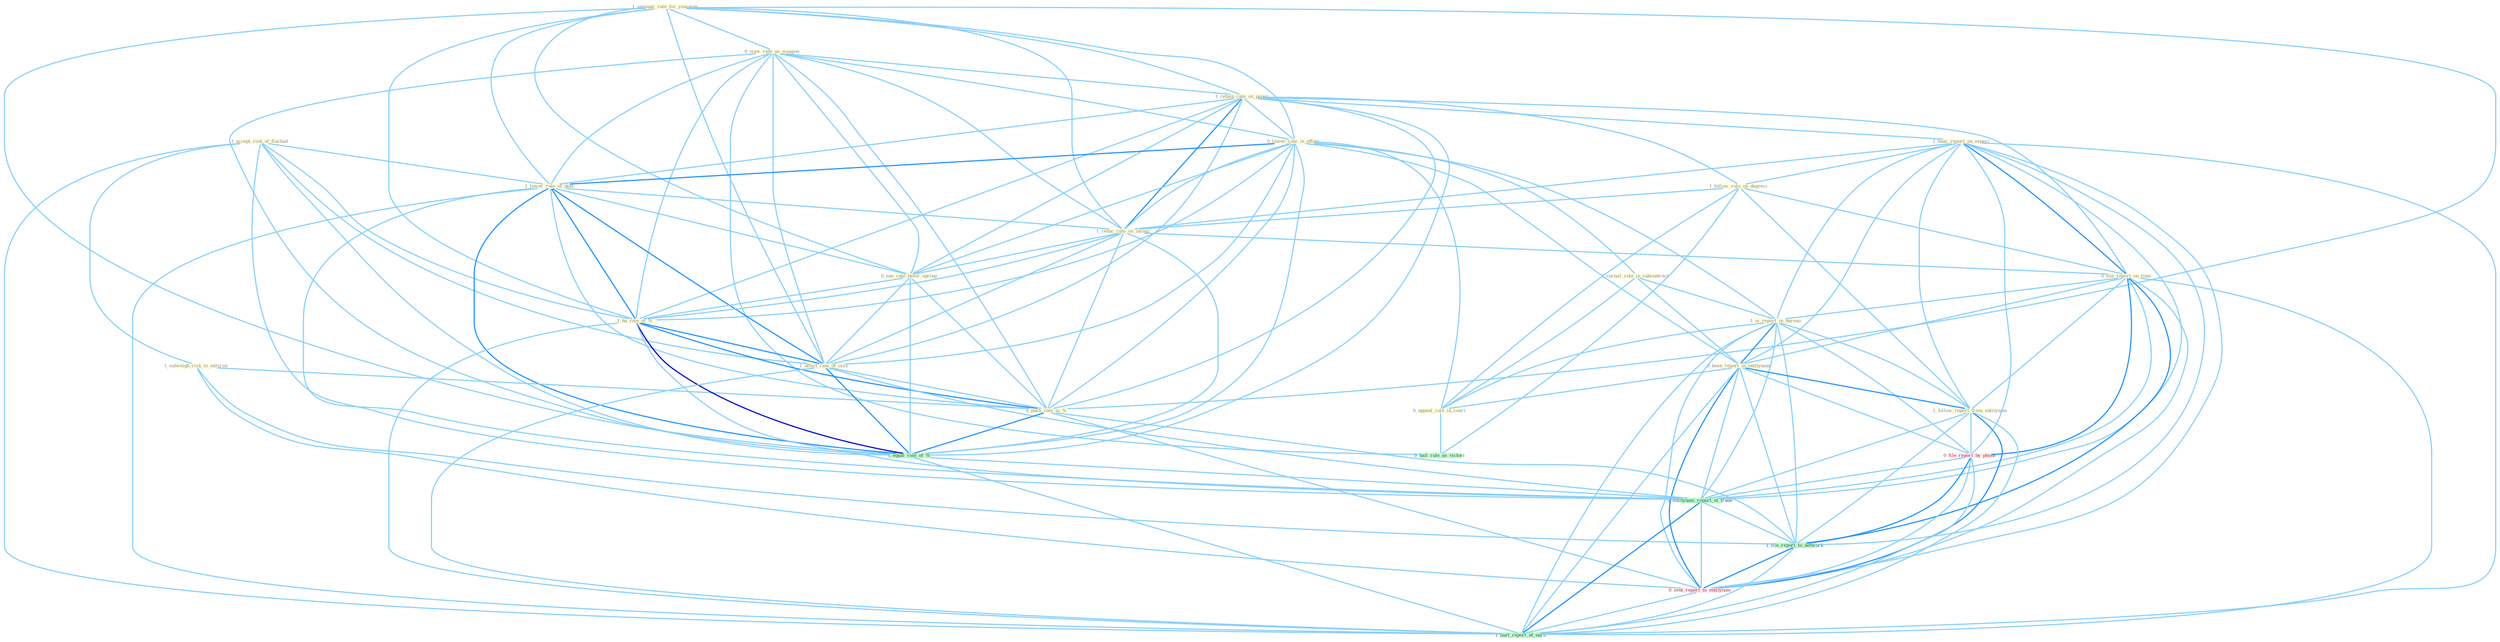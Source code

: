 Graph G{ 
    node
    [shape=polygon,style=filled,width=.5,height=.06,color="#BDFCC9",fixedsize=true,fontsize=4,
    fontcolor="#2f4f4f"];
    {node
    [color="#ffffe0", fontcolor="#8b7d6b"] "1_announc_rate_for_yearnum " "0_view_rate_as_weapon " "1_retain_rate_on_paper " "1_accept_risk_of_fluctuat " "0_lower_rate_in_effort " "1_curtail_role_in_subcontract " "1_lower_rate_of_debt " "1_hear_report_on_experi " "1_follow_rule_on_depreci " "1_reduc_rate_on_incom " "0_eas_rate_befor_spring " "1_outweigh_risk_to_environ " "0_file_report_on_time " "1_is_report_in_bureau " "0_been_report_in_entitynam " "1_ha_rate_of_% " "0_appeal_rule_in_court " "1_affect_rate_of_issu " "1_follow_report_from_entitynam " "0_push_rate_to_% "}
{node [color="#fff0f5", fontcolor="#b22222"] "0_file_report_by_phone " "0_sent_report_to_entitynam "}
edge [color="#B0E2FF"];

	"1_announc_rate_for_yearnum " -- "0_view_rate_as_weapon " [w="1", color="#87cefa" ];
	"1_announc_rate_for_yearnum " -- "1_retain_rate_on_paper " [w="1", color="#87cefa" ];
	"1_announc_rate_for_yearnum " -- "0_lower_rate_in_effort " [w="1", color="#87cefa" ];
	"1_announc_rate_for_yearnum " -- "1_lower_rate_of_debt " [w="1", color="#87cefa" ];
	"1_announc_rate_for_yearnum " -- "1_reduc_rate_on_incom " [w="1", color="#87cefa" ];
	"1_announc_rate_for_yearnum " -- "0_eas_rate_befor_spring " [w="1", color="#87cefa" ];
	"1_announc_rate_for_yearnum " -- "1_ha_rate_of_% " [w="1", color="#87cefa" ];
	"1_announc_rate_for_yearnum " -- "1_affect_rate_of_issu " [w="1", color="#87cefa" ];
	"1_announc_rate_for_yearnum " -- "0_push_rate_to_% " [w="1", color="#87cefa" ];
	"1_announc_rate_for_yearnum " -- "1_equal_rate_of_% " [w="1", color="#87cefa" ];
	"0_view_rate_as_weapon " -- "1_retain_rate_on_paper " [w="1", color="#87cefa" ];
	"0_view_rate_as_weapon " -- "0_lower_rate_in_effort " [w="1", color="#87cefa" ];
	"0_view_rate_as_weapon " -- "1_lower_rate_of_debt " [w="1", color="#87cefa" ];
	"0_view_rate_as_weapon " -- "1_reduc_rate_on_incom " [w="1", color="#87cefa" ];
	"0_view_rate_as_weapon " -- "0_eas_rate_befor_spring " [w="1", color="#87cefa" ];
	"0_view_rate_as_weapon " -- "1_ha_rate_of_% " [w="1", color="#87cefa" ];
	"0_view_rate_as_weapon " -- "1_affect_rate_of_issu " [w="1", color="#87cefa" ];
	"0_view_rate_as_weapon " -- "0_push_rate_to_% " [w="1", color="#87cefa" ];
	"0_view_rate_as_weapon " -- "1_equal_rate_of_% " [w="1", color="#87cefa" ];
	"0_view_rate_as_weapon " -- "0_hail_rule_as_victori " [w="1", color="#87cefa" ];
	"1_retain_rate_on_paper " -- "0_lower_rate_in_effort " [w="1", color="#87cefa" ];
	"1_retain_rate_on_paper " -- "1_lower_rate_of_debt " [w="1", color="#87cefa" ];
	"1_retain_rate_on_paper " -- "1_hear_report_on_experi " [w="1", color="#87cefa" ];
	"1_retain_rate_on_paper " -- "1_follow_rule_on_depreci " [w="1", color="#87cefa" ];
	"1_retain_rate_on_paper " -- "1_reduc_rate_on_incom " [w="2", color="#1e90ff" , len=0.8];
	"1_retain_rate_on_paper " -- "0_eas_rate_befor_spring " [w="1", color="#87cefa" ];
	"1_retain_rate_on_paper " -- "0_file_report_on_time " [w="1", color="#87cefa" ];
	"1_retain_rate_on_paper " -- "1_ha_rate_of_% " [w="1", color="#87cefa" ];
	"1_retain_rate_on_paper " -- "1_affect_rate_of_issu " [w="1", color="#87cefa" ];
	"1_retain_rate_on_paper " -- "0_push_rate_to_% " [w="1", color="#87cefa" ];
	"1_retain_rate_on_paper " -- "1_equal_rate_of_% " [w="1", color="#87cefa" ];
	"1_accept_risk_of_fluctuat " -- "1_lower_rate_of_debt " [w="1", color="#87cefa" ];
	"1_accept_risk_of_fluctuat " -- "1_outweigh_risk_to_environ " [w="1", color="#87cefa" ];
	"1_accept_risk_of_fluctuat " -- "1_ha_rate_of_% " [w="1", color="#87cefa" ];
	"1_accept_risk_of_fluctuat " -- "1_affect_rate_of_issu " [w="1", color="#87cefa" ];
	"1_accept_risk_of_fluctuat " -- "1_equal_rate_of_% " [w="1", color="#87cefa" ];
	"1_accept_risk_of_fluctuat " -- "1_entitynam_report_of_trade " [w="1", color="#87cefa" ];
	"1_accept_risk_of_fluctuat " -- "1_hurt_report_of_earn " [w="1", color="#87cefa" ];
	"0_lower_rate_in_effort " -- "1_curtail_role_in_subcontract " [w="1", color="#87cefa" ];
	"0_lower_rate_in_effort " -- "1_lower_rate_of_debt " [w="2", color="#1e90ff" , len=0.8];
	"0_lower_rate_in_effort " -- "1_reduc_rate_on_incom " [w="1", color="#87cefa" ];
	"0_lower_rate_in_effort " -- "0_eas_rate_befor_spring " [w="1", color="#87cefa" ];
	"0_lower_rate_in_effort " -- "1_is_report_in_bureau " [w="1", color="#87cefa" ];
	"0_lower_rate_in_effort " -- "0_been_report_in_entitynam " [w="1", color="#87cefa" ];
	"0_lower_rate_in_effort " -- "1_ha_rate_of_% " [w="1", color="#87cefa" ];
	"0_lower_rate_in_effort " -- "0_appeal_rule_in_court " [w="1", color="#87cefa" ];
	"0_lower_rate_in_effort " -- "1_affect_rate_of_issu " [w="1", color="#87cefa" ];
	"0_lower_rate_in_effort " -- "0_push_rate_to_% " [w="1", color="#87cefa" ];
	"0_lower_rate_in_effort " -- "1_equal_rate_of_% " [w="1", color="#87cefa" ];
	"1_curtail_role_in_subcontract " -- "1_is_report_in_bureau " [w="1", color="#87cefa" ];
	"1_curtail_role_in_subcontract " -- "0_been_report_in_entitynam " [w="1", color="#87cefa" ];
	"1_curtail_role_in_subcontract " -- "0_appeal_rule_in_court " [w="1", color="#87cefa" ];
	"1_lower_rate_of_debt " -- "1_reduc_rate_on_incom " [w="1", color="#87cefa" ];
	"1_lower_rate_of_debt " -- "0_eas_rate_befor_spring " [w="1", color="#87cefa" ];
	"1_lower_rate_of_debt " -- "1_ha_rate_of_% " [w="2", color="#1e90ff" , len=0.8];
	"1_lower_rate_of_debt " -- "1_affect_rate_of_issu " [w="2", color="#1e90ff" , len=0.8];
	"1_lower_rate_of_debt " -- "0_push_rate_to_% " [w="1", color="#87cefa" ];
	"1_lower_rate_of_debt " -- "1_equal_rate_of_% " [w="2", color="#1e90ff" , len=0.8];
	"1_lower_rate_of_debt " -- "1_entitynam_report_of_trade " [w="1", color="#87cefa" ];
	"1_lower_rate_of_debt " -- "1_hurt_report_of_earn " [w="1", color="#87cefa" ];
	"1_hear_report_on_experi " -- "1_follow_rule_on_depreci " [w="1", color="#87cefa" ];
	"1_hear_report_on_experi " -- "1_reduc_rate_on_incom " [w="1", color="#87cefa" ];
	"1_hear_report_on_experi " -- "0_file_report_on_time " [w="2", color="#1e90ff" , len=0.8];
	"1_hear_report_on_experi " -- "1_is_report_in_bureau " [w="1", color="#87cefa" ];
	"1_hear_report_on_experi " -- "0_been_report_in_entitynam " [w="1", color="#87cefa" ];
	"1_hear_report_on_experi " -- "1_follow_report_from_entitynam " [w="1", color="#87cefa" ];
	"1_hear_report_on_experi " -- "0_file_report_by_phone " [w="1", color="#87cefa" ];
	"1_hear_report_on_experi " -- "1_entitynam_report_of_trade " [w="1", color="#87cefa" ];
	"1_hear_report_on_experi " -- "1_file_report_to_network " [w="1", color="#87cefa" ];
	"1_hear_report_on_experi " -- "0_sent_report_to_entitynam " [w="1", color="#87cefa" ];
	"1_hear_report_on_experi " -- "1_hurt_report_of_earn " [w="1", color="#87cefa" ];
	"1_follow_rule_on_depreci " -- "1_reduc_rate_on_incom " [w="1", color="#87cefa" ];
	"1_follow_rule_on_depreci " -- "0_file_report_on_time " [w="1", color="#87cefa" ];
	"1_follow_rule_on_depreci " -- "0_appeal_rule_in_court " [w="1", color="#87cefa" ];
	"1_follow_rule_on_depreci " -- "1_follow_report_from_entitynam " [w="1", color="#87cefa" ];
	"1_follow_rule_on_depreci " -- "0_hail_rule_as_victori " [w="1", color="#87cefa" ];
	"1_reduc_rate_on_incom " -- "0_eas_rate_befor_spring " [w="1", color="#87cefa" ];
	"1_reduc_rate_on_incom " -- "0_file_report_on_time " [w="1", color="#87cefa" ];
	"1_reduc_rate_on_incom " -- "1_ha_rate_of_% " [w="1", color="#87cefa" ];
	"1_reduc_rate_on_incom " -- "1_affect_rate_of_issu " [w="1", color="#87cefa" ];
	"1_reduc_rate_on_incom " -- "0_push_rate_to_% " [w="1", color="#87cefa" ];
	"1_reduc_rate_on_incom " -- "1_equal_rate_of_% " [w="1", color="#87cefa" ];
	"0_eas_rate_befor_spring " -- "1_ha_rate_of_% " [w="1", color="#87cefa" ];
	"0_eas_rate_befor_spring " -- "1_affect_rate_of_issu " [w="1", color="#87cefa" ];
	"0_eas_rate_befor_spring " -- "0_push_rate_to_% " [w="1", color="#87cefa" ];
	"0_eas_rate_befor_spring " -- "1_equal_rate_of_% " [w="1", color="#87cefa" ];
	"1_outweigh_risk_to_environ " -- "0_push_rate_to_% " [w="1", color="#87cefa" ];
	"1_outweigh_risk_to_environ " -- "1_file_report_to_network " [w="1", color="#87cefa" ];
	"1_outweigh_risk_to_environ " -- "0_sent_report_to_entitynam " [w="1", color="#87cefa" ];
	"0_file_report_on_time " -- "1_is_report_in_bureau " [w="1", color="#87cefa" ];
	"0_file_report_on_time " -- "0_been_report_in_entitynam " [w="1", color="#87cefa" ];
	"0_file_report_on_time " -- "1_follow_report_from_entitynam " [w="1", color="#87cefa" ];
	"0_file_report_on_time " -- "0_file_report_by_phone " [w="2", color="#1e90ff" , len=0.8];
	"0_file_report_on_time " -- "1_entitynam_report_of_trade " [w="1", color="#87cefa" ];
	"0_file_report_on_time " -- "1_file_report_to_network " [w="2", color="#1e90ff" , len=0.8];
	"0_file_report_on_time " -- "0_sent_report_to_entitynam " [w="1", color="#87cefa" ];
	"0_file_report_on_time " -- "1_hurt_report_of_earn " [w="1", color="#87cefa" ];
	"1_is_report_in_bureau " -- "0_been_report_in_entitynam " [w="2", color="#1e90ff" , len=0.8];
	"1_is_report_in_bureau " -- "0_appeal_rule_in_court " [w="1", color="#87cefa" ];
	"1_is_report_in_bureau " -- "1_follow_report_from_entitynam " [w="1", color="#87cefa" ];
	"1_is_report_in_bureau " -- "0_file_report_by_phone " [w="1", color="#87cefa" ];
	"1_is_report_in_bureau " -- "1_entitynam_report_of_trade " [w="1", color="#87cefa" ];
	"1_is_report_in_bureau " -- "1_file_report_to_network " [w="1", color="#87cefa" ];
	"1_is_report_in_bureau " -- "0_sent_report_to_entitynam " [w="1", color="#87cefa" ];
	"1_is_report_in_bureau " -- "1_hurt_report_of_earn " [w="1", color="#87cefa" ];
	"0_been_report_in_entitynam " -- "0_appeal_rule_in_court " [w="1", color="#87cefa" ];
	"0_been_report_in_entitynam " -- "1_follow_report_from_entitynam " [w="2", color="#1e90ff" , len=0.8];
	"0_been_report_in_entitynam " -- "0_file_report_by_phone " [w="1", color="#87cefa" ];
	"0_been_report_in_entitynam " -- "1_entitynam_report_of_trade " [w="1", color="#87cefa" ];
	"0_been_report_in_entitynam " -- "1_file_report_to_network " [w="1", color="#87cefa" ];
	"0_been_report_in_entitynam " -- "0_sent_report_to_entitynam " [w="2", color="#1e90ff" , len=0.8];
	"0_been_report_in_entitynam " -- "1_hurt_report_of_earn " [w="1", color="#87cefa" ];
	"1_ha_rate_of_% " -- "1_affect_rate_of_issu " [w="2", color="#1e90ff" , len=0.8];
	"1_ha_rate_of_% " -- "0_push_rate_to_% " [w="2", color="#1e90ff" , len=0.8];
	"1_ha_rate_of_% " -- "1_equal_rate_of_% " [w="3", color="#0000cd" , len=0.6];
	"1_ha_rate_of_% " -- "1_entitynam_report_of_trade " [w="1", color="#87cefa" ];
	"1_ha_rate_of_% " -- "1_hurt_report_of_earn " [w="1", color="#87cefa" ];
	"0_appeal_rule_in_court " -- "0_hail_rule_as_victori " [w="1", color="#87cefa" ];
	"1_affect_rate_of_issu " -- "0_push_rate_to_% " [w="1", color="#87cefa" ];
	"1_affect_rate_of_issu " -- "1_equal_rate_of_% " [w="2", color="#1e90ff" , len=0.8];
	"1_affect_rate_of_issu " -- "1_entitynam_report_of_trade " [w="1", color="#87cefa" ];
	"1_affect_rate_of_issu " -- "1_hurt_report_of_earn " [w="1", color="#87cefa" ];
	"1_follow_report_from_entitynam " -- "0_file_report_by_phone " [w="1", color="#87cefa" ];
	"1_follow_report_from_entitynam " -- "1_entitynam_report_of_trade " [w="1", color="#87cefa" ];
	"1_follow_report_from_entitynam " -- "1_file_report_to_network " [w="1", color="#87cefa" ];
	"1_follow_report_from_entitynam " -- "0_sent_report_to_entitynam " [w="2", color="#1e90ff" , len=0.8];
	"1_follow_report_from_entitynam " -- "1_hurt_report_of_earn " [w="1", color="#87cefa" ];
	"0_push_rate_to_% " -- "1_equal_rate_of_% " [w="2", color="#1e90ff" , len=0.8];
	"0_push_rate_to_% " -- "1_file_report_to_network " [w="1", color="#87cefa" ];
	"0_push_rate_to_% " -- "0_sent_report_to_entitynam " [w="1", color="#87cefa" ];
	"0_file_report_by_phone " -- "1_entitynam_report_of_trade " [w="1", color="#87cefa" ];
	"0_file_report_by_phone " -- "1_file_report_to_network " [w="2", color="#1e90ff" , len=0.8];
	"0_file_report_by_phone " -- "0_sent_report_to_entitynam " [w="1", color="#87cefa" ];
	"0_file_report_by_phone " -- "1_hurt_report_of_earn " [w="1", color="#87cefa" ];
	"1_equal_rate_of_% " -- "1_entitynam_report_of_trade " [w="1", color="#87cefa" ];
	"1_equal_rate_of_% " -- "1_hurt_report_of_earn " [w="1", color="#87cefa" ];
	"1_entitynam_report_of_trade " -- "1_file_report_to_network " [w="1", color="#87cefa" ];
	"1_entitynam_report_of_trade " -- "0_sent_report_to_entitynam " [w="1", color="#87cefa" ];
	"1_entitynam_report_of_trade " -- "1_hurt_report_of_earn " [w="2", color="#1e90ff" , len=0.8];
	"1_file_report_to_network " -- "0_sent_report_to_entitynam " [w="2", color="#1e90ff" , len=0.8];
	"1_file_report_to_network " -- "1_hurt_report_of_earn " [w="1", color="#87cefa" ];
	"0_sent_report_to_entitynam " -- "1_hurt_report_of_earn " [w="1", color="#87cefa" ];
}